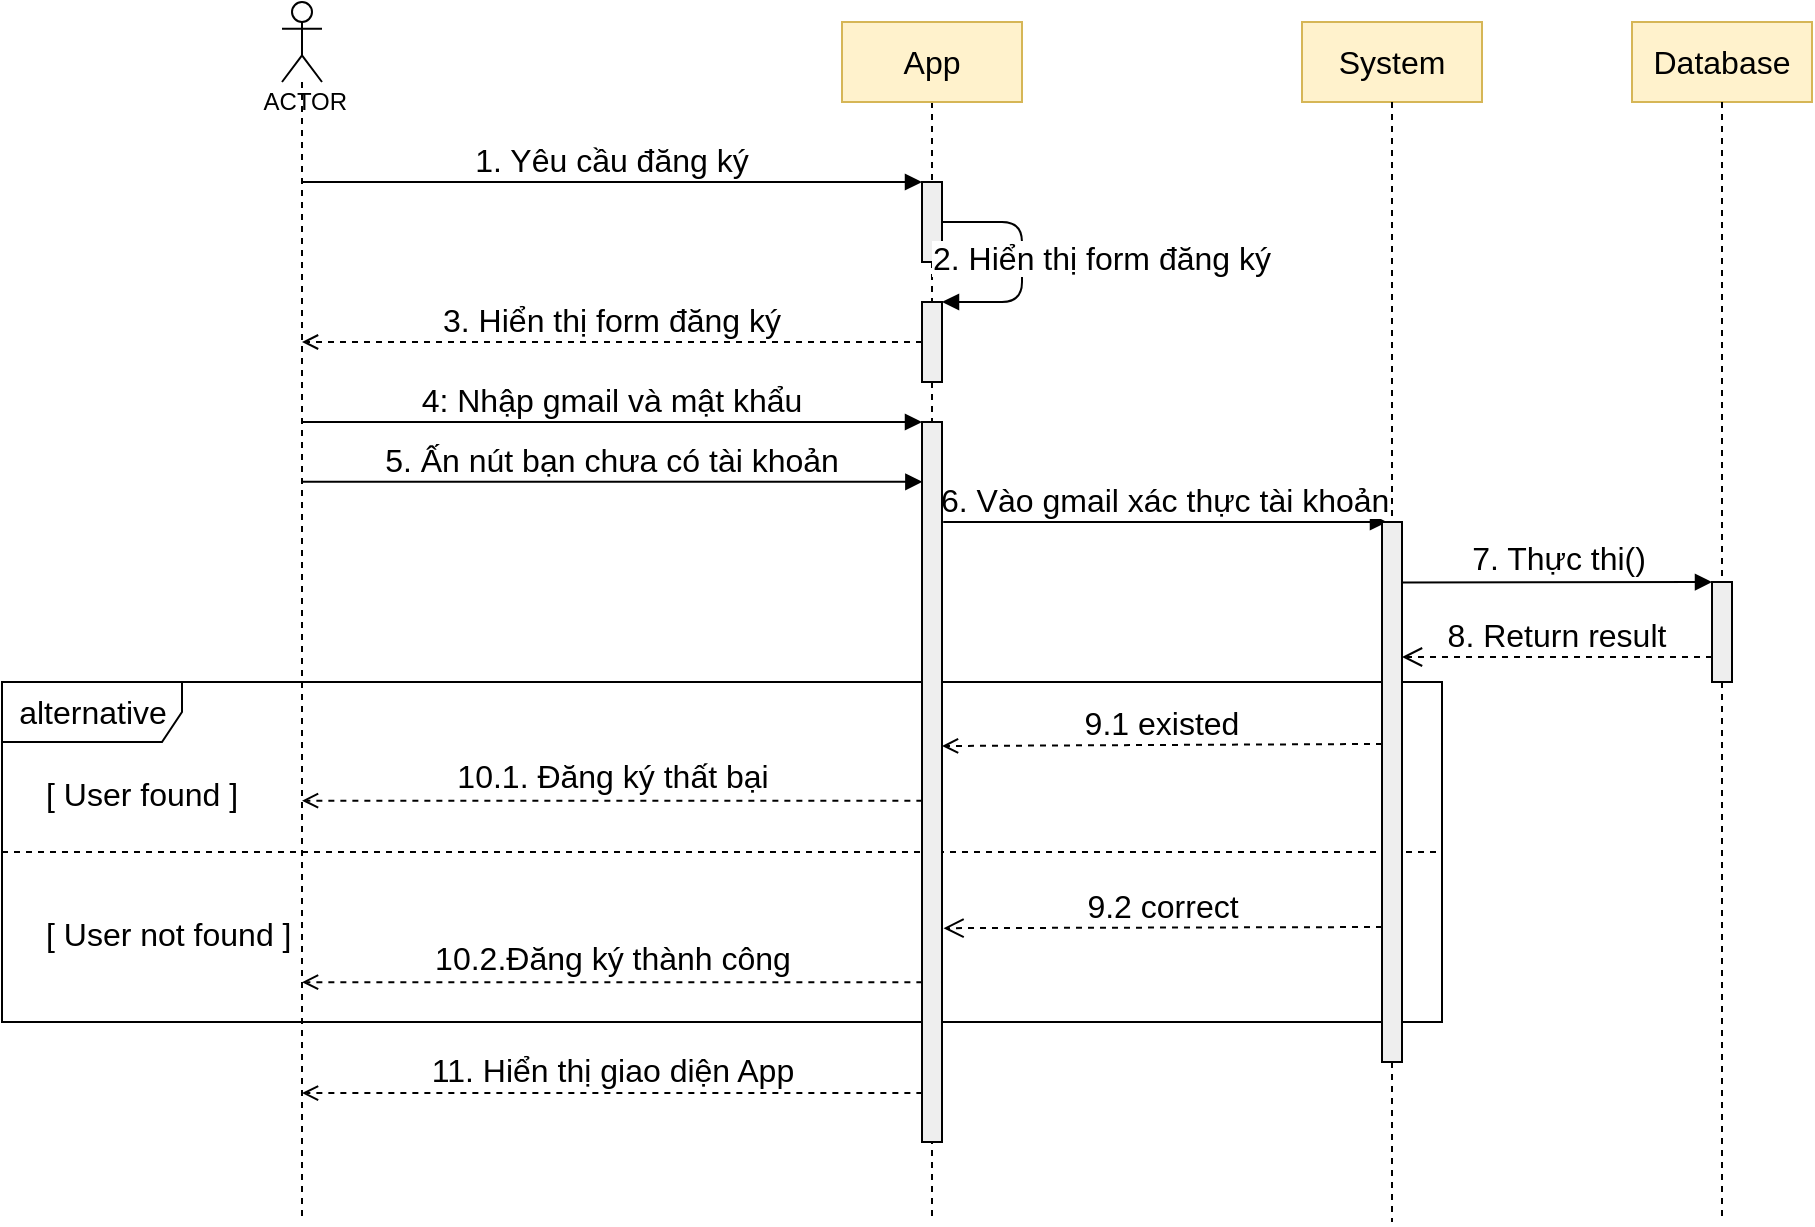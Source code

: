 <mxfile version="28.2.8">
  <diagram id="kQ6FGwNTacxY8qETXDtK" name="Page-1">
    <mxGraphModel grid="0" page="1" gridSize="10" guides="1" tooltips="1" connect="1" arrows="1" fold="1" pageScale="1" pageWidth="827" pageHeight="1169" math="0" shadow="0">
      <root>
        <mxCell id="0" />
        <mxCell id="1" parent="0" />
        <mxCell id="bMRHLt3LPctXbLnJenR0-32" value="alternative" style="shape=umlFrame;tabWidth=110;tabHeight=30;tabPosition=left;html=1;boundedLbl=1;labelInHeader=1;width=90;height=30;fontSize=16;" vertex="1" parent="1">
          <mxGeometry x="50" y="420" width="720" height="170" as="geometry" />
        </mxCell>
        <mxCell id="bMRHLt3LPctXbLnJenR0-33" value="[ User found ]" style="text;fontSize=16;" vertex="1" parent="bMRHLt3LPctXbLnJenR0-32">
          <mxGeometry width="100" height="20" relative="1" as="geometry">
            <mxPoint x="20" y="40" as="offset" />
          </mxGeometry>
        </mxCell>
        <mxCell id="bMRHLt3LPctXbLnJenR0-34" value="" style="line;strokeWidth=1;dashed=1;labelPosition=center;verticalLabelPosition=bottom;align=left;verticalAlign=top;spacingLeft=20;spacingTop=15;fontSize=16;" vertex="1" parent="bMRHLt3LPctXbLnJenR0-32">
          <mxGeometry y="80.529" width="720" height="8.947" as="geometry" />
        </mxCell>
        <mxCell id="bMRHLt3LPctXbLnJenR0-63" value="[ User not found ]" style="text;fontSize=16;" vertex="1" parent="bMRHLt3LPctXbLnJenR0-32">
          <mxGeometry x="20" y="110" width="100" height="20" as="geometry" />
        </mxCell>
        <mxCell id="bMRHLt3LPctXbLnJenR0-35" value="9.1 existed" style="verticalAlign=bottom;endArrow=open;dashed=1;shadow=0;strokeWidth=1;fontSize=16;strokeColor=#000000;endFill=0;exitX=0;exitY=0.411;exitDx=0;exitDy=0;exitPerimeter=0;entryX=1;entryY=0.45;entryDx=0;entryDy=0;entryPerimeter=0;" edge="1" parent="1" source="bMRHLt3LPctXbLnJenR0-49" target="bMRHLt3LPctXbLnJenR0-62">
          <mxGeometry relative="1" as="geometry">
            <mxPoint x="521" y="440" as="targetPoint" />
            <mxPoint x="744" y="290" as="sourcePoint" />
          </mxGeometry>
        </mxCell>
        <mxCell id="bMRHLt3LPctXbLnJenR0-36" value="4: Nhập gmail và mật khẩu" style="verticalAlign=bottom;endArrow=block;shadow=0;strokeWidth=1;fontSize=16;strokeColor=#000000;entryX=0;entryY=0;entryDx=0;entryDy=0;" edge="1" parent="1" source="bMRHLt3LPctXbLnJenR0-41" target="bMRHLt3LPctXbLnJenR0-62">
          <mxGeometry relative="1" as="geometry">
            <mxPoint x="225" y="200" as="sourcePoint" />
            <mxPoint x="500" y="310" as="targetPoint" />
          </mxGeometry>
        </mxCell>
        <mxCell id="bMRHLt3LPctXbLnJenR0-37" value="5. Ấn nút bạn chưa có tài khoản" style="verticalAlign=bottom;endArrow=block;shadow=0;strokeWidth=1;fontSize=16;strokeColor=#000000;entryX=0.018;entryY=0.083;entryDx=0;entryDy=0;entryPerimeter=0;" edge="1" parent="1" source="bMRHLt3LPctXbLnJenR0-41" target="bMRHLt3LPctXbLnJenR0-62">
          <mxGeometry relative="1" as="geometry">
            <mxPoint x="219.5" y="200.1" as="sourcePoint" />
            <mxPoint x="500" y="330" as="targetPoint" />
          </mxGeometry>
        </mxCell>
        <mxCell id="bMRHLt3LPctXbLnJenR0-38" value="6. Vào gmail xác thực tài khoản" style="verticalAlign=bottom;endArrow=block;shadow=0;strokeWidth=1;fontSize=16;strokeColor=#000000;entryX=0.25;entryY=0;entryDx=0;entryDy=0;exitX=1.06;exitY=0.139;exitDx=0;exitDy=0;exitPerimeter=0;" edge="1" parent="1" source="bMRHLt3LPctXbLnJenR0-62" target="bMRHLt3LPctXbLnJenR0-49">
          <mxGeometry relative="1" as="geometry">
            <mxPoint x="530" y="340" as="sourcePoint" />
            <mxPoint x="730" y="310" as="targetPoint" />
          </mxGeometry>
        </mxCell>
        <mxCell id="bMRHLt3LPctXbLnJenR0-39" value="10.2.Đăng ký thành công" style="html=1;verticalAlign=bottom;labelBackgroundColor=none;endArrow=open;endFill=0;fontSize=16;strokeWidth=1;dashed=1;exitX=0.018;exitY=0.778;exitDx=0;exitDy=0;exitPerimeter=0;" edge="1" parent="1" source="bMRHLt3LPctXbLnJenR0-62" target="bMRHLt3LPctXbLnJenR0-41">
          <mxGeometry width="160" relative="1" as="geometry">
            <mxPoint x="500" y="490" as="sourcePoint" />
            <mxPoint x="285" y="340" as="targetPoint" />
          </mxGeometry>
        </mxCell>
        <mxCell id="bMRHLt3LPctXbLnJenR0-40" value="11. Hiển thị giao diện App" style="html=1;verticalAlign=bottom;labelBackgroundColor=none;endArrow=open;endFill=0;fontSize=16;strokeWidth=1;dashed=1;exitX=0.018;exitY=0.932;exitDx=0;exitDy=0;exitPerimeter=0;" edge="1" parent="1" source="bMRHLt3LPctXbLnJenR0-62" target="bMRHLt3LPctXbLnJenR0-41">
          <mxGeometry width="160" relative="1" as="geometry">
            <mxPoint x="500" y="620" as="sourcePoint" />
            <mxPoint x="230" y="400" as="targetPoint" />
          </mxGeometry>
        </mxCell>
        <mxCell id="bMRHLt3LPctXbLnJenR0-41" value="&amp;nbsp;ACTOR" style="shape=umlLifeline;participant=umlActor;perimeter=lifelinePerimeter;whiteSpace=wrap;html=1;container=1;collapsible=0;recursiveResize=0;verticalAlign=top;spacingTop=36;outlineConnect=0;" vertex="1" parent="1">
          <mxGeometry x="190" y="80" width="20" height="610" as="geometry" />
        </mxCell>
        <mxCell id="bMRHLt3LPctXbLnJenR0-42" value="9.2 correct" style="verticalAlign=bottom;endArrow=open;dashed=1;endSize=8;shadow=0;strokeWidth=1;fontSize=16;strokeColor=#000000;exitX=0;exitY=0.75;exitDx=0;exitDy=0;endFill=0;entryX=1.076;entryY=0.703;entryDx=0;entryDy=0;entryPerimeter=0;" edge="1" parent="1" source="bMRHLt3LPctXbLnJenR0-49" target="bMRHLt3LPctXbLnJenR0-62">
          <mxGeometry relative="1" as="geometry">
            <mxPoint x="530" y="451" as="targetPoint" />
            <mxPoint x="744.5" y="409.88" as="sourcePoint" />
          </mxGeometry>
        </mxCell>
        <mxCell id="bMRHLt3LPctXbLnJenR0-43" value="10.1. Đăng ký thất bại" style="html=1;verticalAlign=bottom;labelBackgroundColor=none;endArrow=open;endFill=0;fontSize=16;strokeWidth=1;dashed=1;exitX=0.018;exitY=0.526;exitDx=0;exitDy=0;exitPerimeter=0;" edge="1" parent="1" source="bMRHLt3LPctXbLnJenR0-62" target="bMRHLt3LPctXbLnJenR0-41">
          <mxGeometry width="160" relative="1" as="geometry">
            <mxPoint x="500" y="410" as="sourcePoint" />
            <mxPoint x="229.5" y="339.8" as="targetPoint" />
          </mxGeometry>
        </mxCell>
        <mxCell id="bMRHLt3LPctXbLnJenR0-44" value="App" style="shape=rect;html=1;whiteSpace=wrap;align=center;fontSize=16;" vertex="1" parent="1">
          <mxGeometry x="470" y="90" width="90" height="40" as="geometry" />
        </mxCell>
        <mxCell id="bMRHLt3LPctXbLnJenR0-45" value="" style="shape=rect;html=1;fontSize=16;fillColor=#EEEEEE;" vertex="1" parent="1">
          <mxGeometry x="510" y="170" width="10" height="40" as="geometry" />
        </mxCell>
        <mxCell id="bMRHLt3LPctXbLnJenR0-46" value="" style="edgeStyle=none;html=1;dashed=1;endArrow=none;fontSize=16;strokeWidth=1;" edge="1" parent="1" source="bMRHLt3LPctXbLnJenR0-44" target="bMRHLt3LPctXbLnJenR0-45">
          <mxGeometry relative="1" as="geometry" />
        </mxCell>
        <mxCell id="bMRHLt3LPctXbLnJenR0-47" value="" style="edgeStyle=none;html=1;dashed=1;endArrow=none;fontSize=16;strokeWidth=1;" edge="1" parent="1" source="bMRHLt3LPctXbLnJenR0-45">
          <mxGeometry x="1" relative="1" as="geometry">
            <mxPoint x="515" y="690.0" as="targetPoint" />
          </mxGeometry>
        </mxCell>
        <mxCell id="bMRHLt3LPctXbLnJenR0-48" value="System" style="shape=rect;html=1;whiteSpace=wrap;align=center;fontSize=16;fillColor=#fff2cc;strokeColor=#d6b656;" vertex="1" parent="1">
          <mxGeometry x="700" y="90" width="90" height="40" as="geometry" />
        </mxCell>
        <mxCell id="bMRHLt3LPctXbLnJenR0-49" value="" style="shape=rect;html=1;fillColor=#eeeeee;fontSize=16;" vertex="1" parent="1">
          <mxGeometry x="740" y="340" width="10" height="270" as="geometry" />
        </mxCell>
        <mxCell id="bMRHLt3LPctXbLnJenR0-50" value="" style="edgeStyle=none;html=1;dashed=1;endArrow=none;fontSize=16;strokeWidth=1;" edge="1" parent="1" source="bMRHLt3LPctXbLnJenR0-48" target="bMRHLt3LPctXbLnJenR0-49">
          <mxGeometry relative="1" as="geometry" />
        </mxCell>
        <mxCell id="bMRHLt3LPctXbLnJenR0-51" value="" style="edgeStyle=none;html=1;dashed=1;endArrow=none;fontSize=16;strokeWidth=1;" edge="1" parent="1" source="bMRHLt3LPctXbLnJenR0-49">
          <mxGeometry x="1" relative="1" as="geometry">
            <mxPoint x="745" y="690.0" as="targetPoint" />
          </mxGeometry>
        </mxCell>
        <mxCell id="bMRHLt3LPctXbLnJenR0-52" value="Database" style="shape=rect;html=1;whiteSpace=wrap;align=center;fontSize=16;fillColor=#fff2cc;strokeColor=#d6b656;" vertex="1" parent="1">
          <mxGeometry x="865" y="90" width="90" height="40" as="geometry" />
        </mxCell>
        <mxCell id="bMRHLt3LPctXbLnJenR0-53" value="" style="shape=rect;html=1;fillColor=#eeeeee;fontSize=16;" vertex="1" parent="1">
          <mxGeometry x="905" y="370" width="10" height="50" as="geometry" />
        </mxCell>
        <mxCell id="bMRHLt3LPctXbLnJenR0-54" value="" style="edgeStyle=none;html=1;dashed=1;endArrow=none;fontSize=16;strokeWidth=1;" edge="1" parent="1" source="bMRHLt3LPctXbLnJenR0-52" target="bMRHLt3LPctXbLnJenR0-53">
          <mxGeometry relative="1" as="geometry" />
        </mxCell>
        <mxCell id="bMRHLt3LPctXbLnJenR0-55" value="" style="edgeStyle=none;html=1;dashed=1;endArrow=none;fontSize=16;strokeWidth=1;" edge="1" parent="1" source="bMRHLt3LPctXbLnJenR0-53">
          <mxGeometry x="1" relative="1" as="geometry">
            <mxPoint x="910" y="690.0" as="targetPoint" />
          </mxGeometry>
        </mxCell>
        <mxCell id="bMRHLt3LPctXbLnJenR0-56" value="7. Thực thi()" style="html=1;verticalAlign=bottom;labelBackgroundColor=none;endArrow=block;endFill=1;fontSize=16;strokeWidth=1;entryX=0;entryY=0;entryDx=0;entryDy=0;exitX=1.018;exitY=0.112;exitDx=0;exitDy=0;exitPerimeter=0;" edge="1" parent="1" source="bMRHLt3LPctXbLnJenR0-49" target="bMRHLt3LPctXbLnJenR0-53">
          <mxGeometry width="160" relative="1" as="geometry">
            <mxPoint x="751" y="290" as="sourcePoint" />
            <mxPoint x="900" y="290" as="targetPoint" />
          </mxGeometry>
        </mxCell>
        <mxCell id="bMRHLt3LPctXbLnJenR0-57" value="8. Return result" style="verticalAlign=bottom;endArrow=open;dashed=1;endSize=8;shadow=0;strokeWidth=1;fontSize=16;strokeColor=#000000;entryX=1;entryY=0.25;entryDx=0;entryDy=0;exitX=0;exitY=0.75;exitDx=0;exitDy=0;" edge="1" parent="1" source="bMRHLt3LPctXbLnJenR0-53" target="bMRHLt3LPctXbLnJenR0-49">
          <mxGeometry relative="1" as="geometry">
            <mxPoint x="745" y="360" as="targetPoint" />
            <mxPoint x="890" y="410" as="sourcePoint" />
          </mxGeometry>
        </mxCell>
        <mxCell id="bMRHLt3LPctXbLnJenR0-58" value="1. Yêu cầu đăng ký" style="verticalAlign=bottom;endArrow=block;shadow=0;strokeWidth=1;fontSize=16;strokeColor=#000000;entryX=0;entryY=0;entryDx=0;entryDy=0;" edge="1" parent="1" source="bMRHLt3LPctXbLnJenR0-41" target="bMRHLt3LPctXbLnJenR0-45">
          <mxGeometry relative="1" as="geometry">
            <mxPoint x="229.324" y="230" as="sourcePoint" />
            <mxPoint x="500" y="188" as="targetPoint" />
          </mxGeometry>
        </mxCell>
        <mxCell id="bMRHLt3LPctXbLnJenR0-59" value="2. Hiển thị form đăng ký" style="verticalAlign=bottom;endArrow=block;shadow=0;strokeWidth=1;fontSize=16;strokeColor=#000000;exitX=1;exitY=0.5;exitDx=0;exitDy=0;edgeStyle=orthogonalEdgeStyle;entryX=1;entryY=0;entryDx=0;entryDy=0;" edge="1" parent="1" source="bMRHLt3LPctXbLnJenR0-45" target="bMRHLt3LPctXbLnJenR0-60">
          <mxGeometry x="0.167" y="40" relative="1" as="geometry">
            <mxPoint x="550.004" y="200" as="sourcePoint" />
            <mxPoint x="550" y="200" as="targetPoint" />
            <Array as="points">
              <mxPoint x="560" y="190" />
              <mxPoint x="560" y="230" />
            </Array>
            <mxPoint y="-1" as="offset" />
          </mxGeometry>
        </mxCell>
        <mxCell id="bMRHLt3LPctXbLnJenR0-60" value="" style="shape=rect;html=1;fontSize=16;fillColor=#EEEEEE;" vertex="1" parent="1">
          <mxGeometry x="510" y="230" width="10" height="40" as="geometry" />
        </mxCell>
        <mxCell id="bMRHLt3LPctXbLnJenR0-61" value="3. Hiển thị form đăng ký" style="verticalAlign=bottom;endArrow=open;dashed=1;shadow=0;strokeWidth=1;fontSize=16;strokeColor=#000000;exitX=0;exitY=0.5;exitDx=0;exitDy=0;endFill=0;" edge="1" parent="1" source="bMRHLt3LPctXbLnJenR0-60" target="bMRHLt3LPctXbLnJenR0-41">
          <mxGeometry relative="1" as="geometry">
            <mxPoint x="290" y="249" as="targetPoint" />
            <mxPoint x="500" y="251" as="sourcePoint" />
          </mxGeometry>
        </mxCell>
        <mxCell id="bMRHLt3LPctXbLnJenR0-62" value="" style="shape=rect;html=1;fontSize=16;fillColor=#EEEEEE;" vertex="1" parent="1">
          <mxGeometry x="510" y="290" width="10" height="360" as="geometry" />
        </mxCell>
        <mxCell id="bz51m-orrzgPV5BdxZYm-1" value="App" style="shape=rect;html=1;whiteSpace=wrap;align=center;fontSize=16;fillColor=#fff2cc;strokeColor=#d6b656;" vertex="1" parent="1">
          <mxGeometry x="470" y="90" width="90" height="40" as="geometry" />
        </mxCell>
      </root>
    </mxGraphModel>
  </diagram>
</mxfile>

